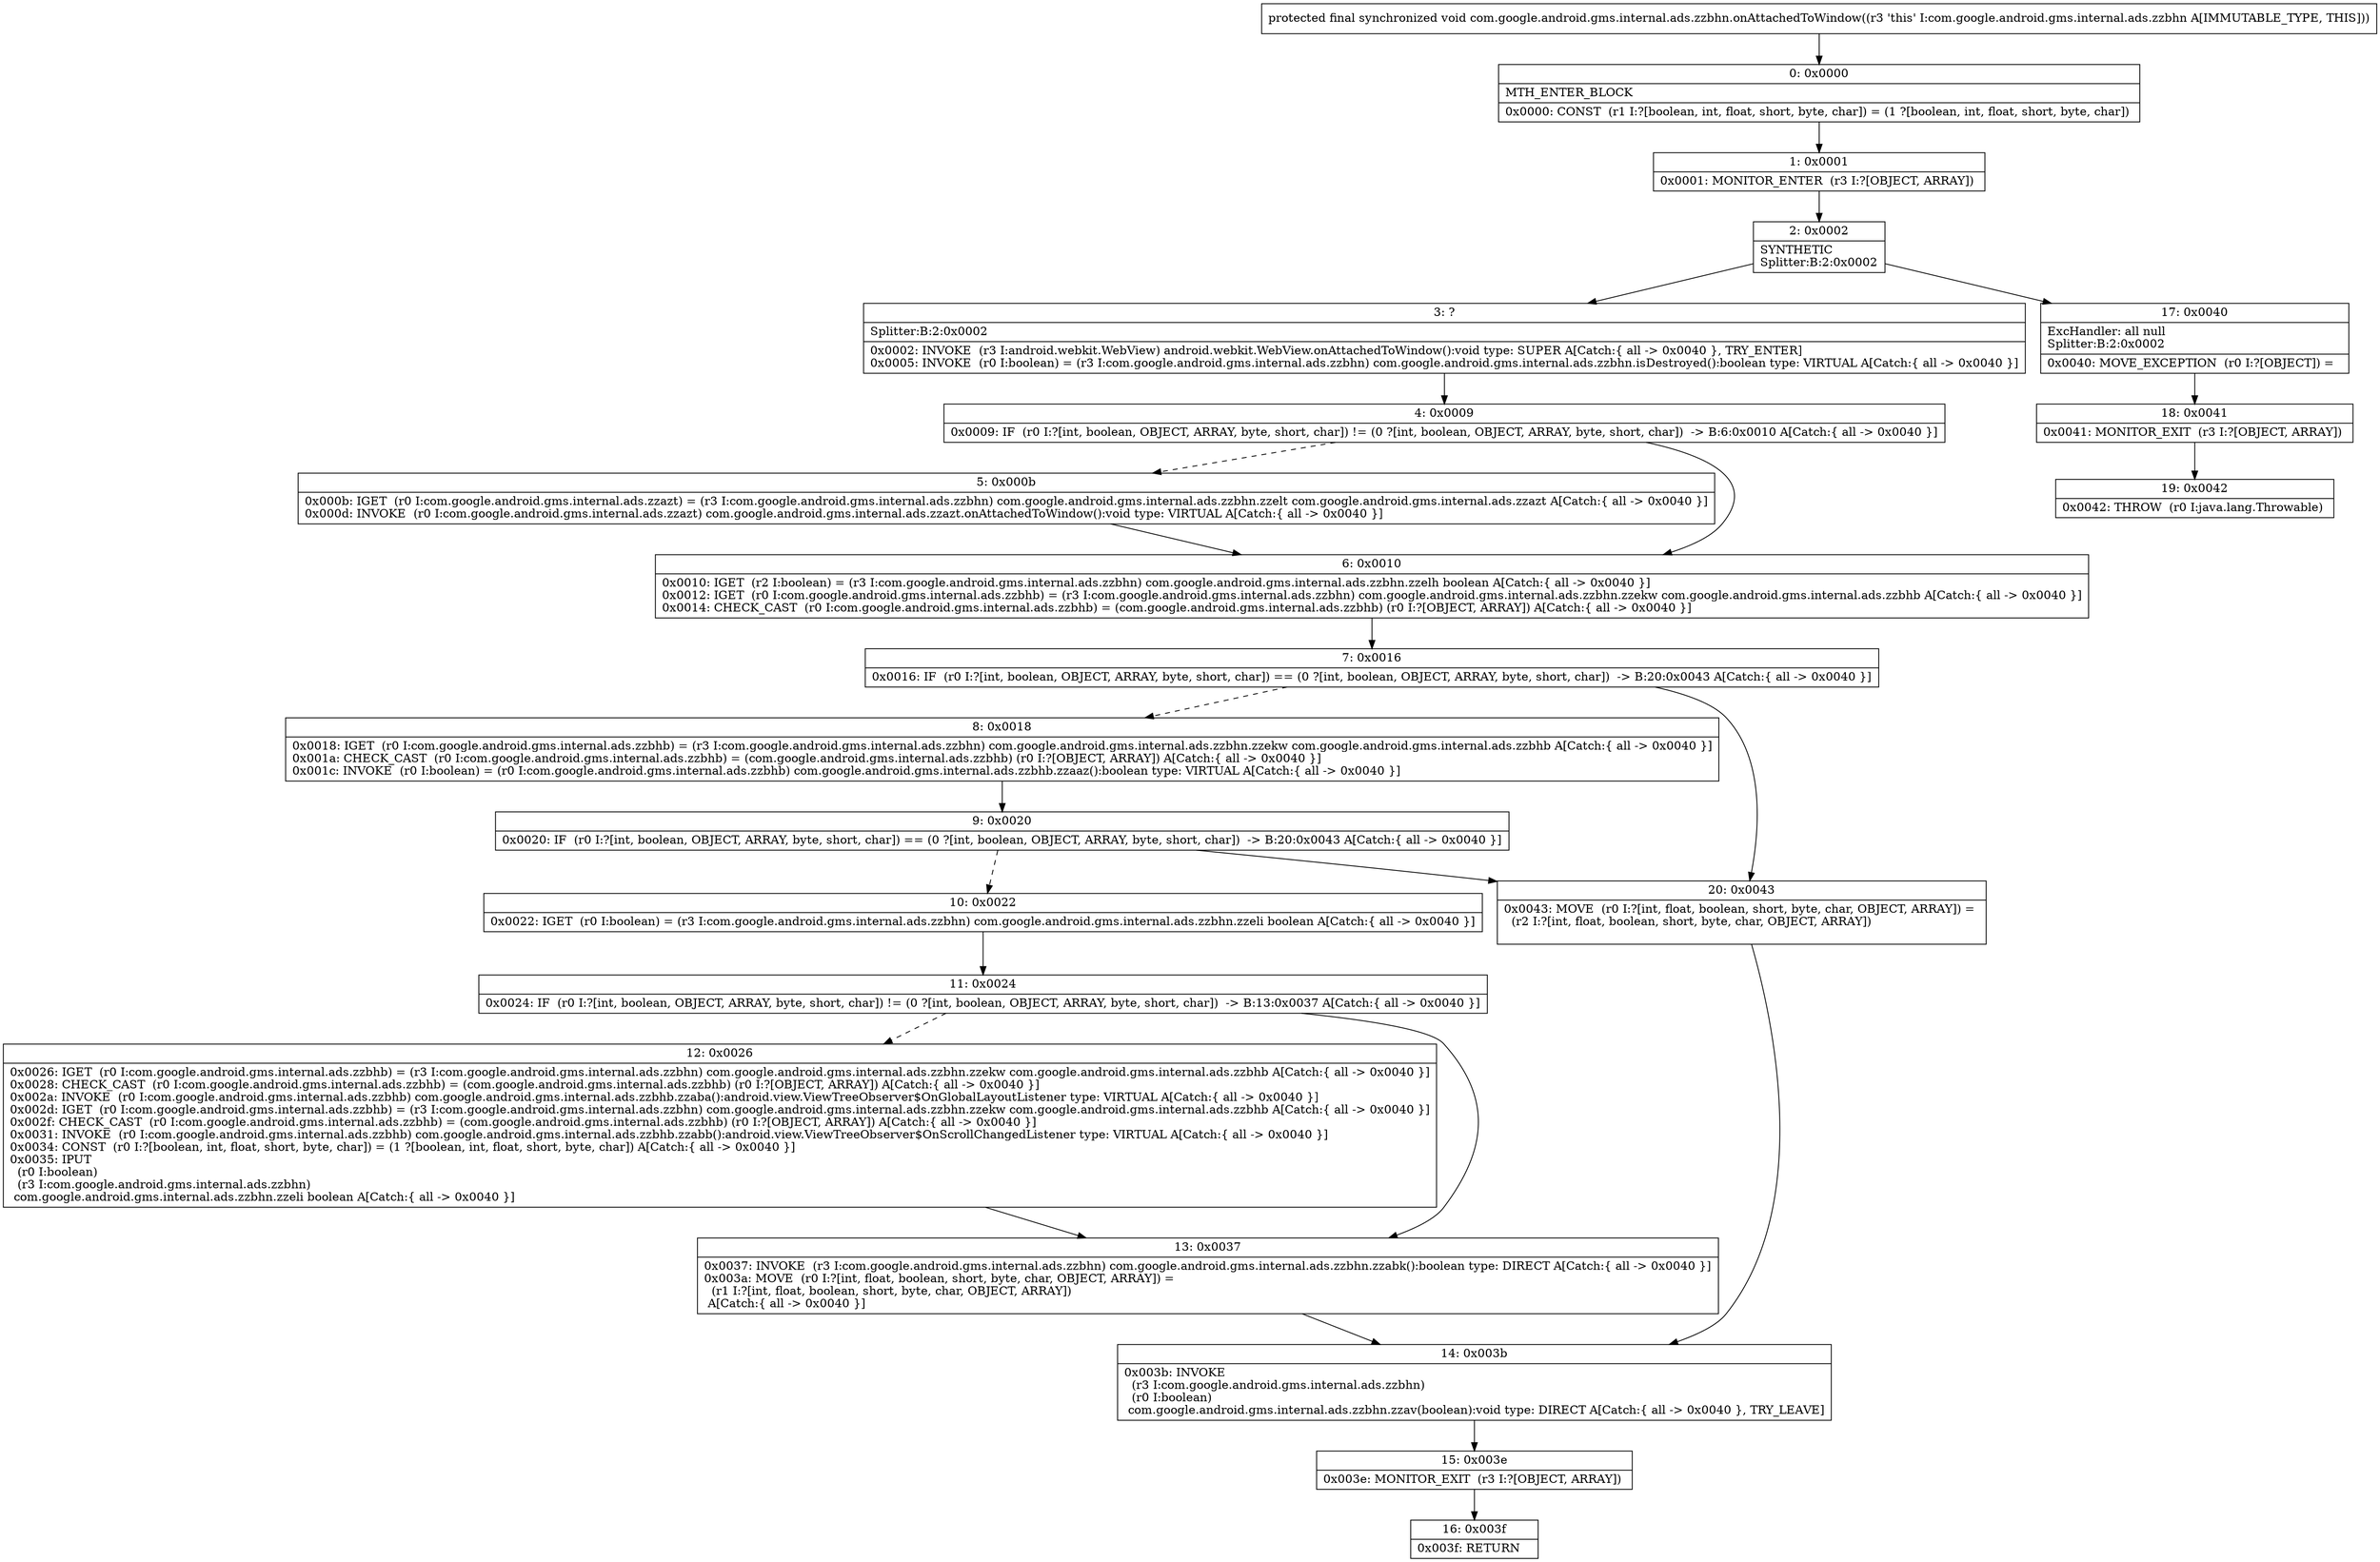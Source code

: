 digraph "CFG forcom.google.android.gms.internal.ads.zzbhn.onAttachedToWindow()V" {
Node_0 [shape=record,label="{0\:\ 0x0000|MTH_ENTER_BLOCK\l|0x0000: CONST  (r1 I:?[boolean, int, float, short, byte, char]) = (1 ?[boolean, int, float, short, byte, char]) \l}"];
Node_1 [shape=record,label="{1\:\ 0x0001|0x0001: MONITOR_ENTER  (r3 I:?[OBJECT, ARRAY]) \l}"];
Node_2 [shape=record,label="{2\:\ 0x0002|SYNTHETIC\lSplitter:B:2:0x0002\l}"];
Node_3 [shape=record,label="{3\:\ ?|Splitter:B:2:0x0002\l|0x0002: INVOKE  (r3 I:android.webkit.WebView) android.webkit.WebView.onAttachedToWindow():void type: SUPER A[Catch:\{ all \-\> 0x0040 \}, TRY_ENTER]\l0x0005: INVOKE  (r0 I:boolean) = (r3 I:com.google.android.gms.internal.ads.zzbhn) com.google.android.gms.internal.ads.zzbhn.isDestroyed():boolean type: VIRTUAL A[Catch:\{ all \-\> 0x0040 \}]\l}"];
Node_4 [shape=record,label="{4\:\ 0x0009|0x0009: IF  (r0 I:?[int, boolean, OBJECT, ARRAY, byte, short, char]) != (0 ?[int, boolean, OBJECT, ARRAY, byte, short, char])  \-\> B:6:0x0010 A[Catch:\{ all \-\> 0x0040 \}]\l}"];
Node_5 [shape=record,label="{5\:\ 0x000b|0x000b: IGET  (r0 I:com.google.android.gms.internal.ads.zzazt) = (r3 I:com.google.android.gms.internal.ads.zzbhn) com.google.android.gms.internal.ads.zzbhn.zzelt com.google.android.gms.internal.ads.zzazt A[Catch:\{ all \-\> 0x0040 \}]\l0x000d: INVOKE  (r0 I:com.google.android.gms.internal.ads.zzazt) com.google.android.gms.internal.ads.zzazt.onAttachedToWindow():void type: VIRTUAL A[Catch:\{ all \-\> 0x0040 \}]\l}"];
Node_6 [shape=record,label="{6\:\ 0x0010|0x0010: IGET  (r2 I:boolean) = (r3 I:com.google.android.gms.internal.ads.zzbhn) com.google.android.gms.internal.ads.zzbhn.zzelh boolean A[Catch:\{ all \-\> 0x0040 \}]\l0x0012: IGET  (r0 I:com.google.android.gms.internal.ads.zzbhb) = (r3 I:com.google.android.gms.internal.ads.zzbhn) com.google.android.gms.internal.ads.zzbhn.zzekw com.google.android.gms.internal.ads.zzbhb A[Catch:\{ all \-\> 0x0040 \}]\l0x0014: CHECK_CAST  (r0 I:com.google.android.gms.internal.ads.zzbhb) = (com.google.android.gms.internal.ads.zzbhb) (r0 I:?[OBJECT, ARRAY]) A[Catch:\{ all \-\> 0x0040 \}]\l}"];
Node_7 [shape=record,label="{7\:\ 0x0016|0x0016: IF  (r0 I:?[int, boolean, OBJECT, ARRAY, byte, short, char]) == (0 ?[int, boolean, OBJECT, ARRAY, byte, short, char])  \-\> B:20:0x0043 A[Catch:\{ all \-\> 0x0040 \}]\l}"];
Node_8 [shape=record,label="{8\:\ 0x0018|0x0018: IGET  (r0 I:com.google.android.gms.internal.ads.zzbhb) = (r3 I:com.google.android.gms.internal.ads.zzbhn) com.google.android.gms.internal.ads.zzbhn.zzekw com.google.android.gms.internal.ads.zzbhb A[Catch:\{ all \-\> 0x0040 \}]\l0x001a: CHECK_CAST  (r0 I:com.google.android.gms.internal.ads.zzbhb) = (com.google.android.gms.internal.ads.zzbhb) (r0 I:?[OBJECT, ARRAY]) A[Catch:\{ all \-\> 0x0040 \}]\l0x001c: INVOKE  (r0 I:boolean) = (r0 I:com.google.android.gms.internal.ads.zzbhb) com.google.android.gms.internal.ads.zzbhb.zzaaz():boolean type: VIRTUAL A[Catch:\{ all \-\> 0x0040 \}]\l}"];
Node_9 [shape=record,label="{9\:\ 0x0020|0x0020: IF  (r0 I:?[int, boolean, OBJECT, ARRAY, byte, short, char]) == (0 ?[int, boolean, OBJECT, ARRAY, byte, short, char])  \-\> B:20:0x0043 A[Catch:\{ all \-\> 0x0040 \}]\l}"];
Node_10 [shape=record,label="{10\:\ 0x0022|0x0022: IGET  (r0 I:boolean) = (r3 I:com.google.android.gms.internal.ads.zzbhn) com.google.android.gms.internal.ads.zzbhn.zzeli boolean A[Catch:\{ all \-\> 0x0040 \}]\l}"];
Node_11 [shape=record,label="{11\:\ 0x0024|0x0024: IF  (r0 I:?[int, boolean, OBJECT, ARRAY, byte, short, char]) != (0 ?[int, boolean, OBJECT, ARRAY, byte, short, char])  \-\> B:13:0x0037 A[Catch:\{ all \-\> 0x0040 \}]\l}"];
Node_12 [shape=record,label="{12\:\ 0x0026|0x0026: IGET  (r0 I:com.google.android.gms.internal.ads.zzbhb) = (r3 I:com.google.android.gms.internal.ads.zzbhn) com.google.android.gms.internal.ads.zzbhn.zzekw com.google.android.gms.internal.ads.zzbhb A[Catch:\{ all \-\> 0x0040 \}]\l0x0028: CHECK_CAST  (r0 I:com.google.android.gms.internal.ads.zzbhb) = (com.google.android.gms.internal.ads.zzbhb) (r0 I:?[OBJECT, ARRAY]) A[Catch:\{ all \-\> 0x0040 \}]\l0x002a: INVOKE  (r0 I:com.google.android.gms.internal.ads.zzbhb) com.google.android.gms.internal.ads.zzbhb.zzaba():android.view.ViewTreeObserver$OnGlobalLayoutListener type: VIRTUAL A[Catch:\{ all \-\> 0x0040 \}]\l0x002d: IGET  (r0 I:com.google.android.gms.internal.ads.zzbhb) = (r3 I:com.google.android.gms.internal.ads.zzbhn) com.google.android.gms.internal.ads.zzbhn.zzekw com.google.android.gms.internal.ads.zzbhb A[Catch:\{ all \-\> 0x0040 \}]\l0x002f: CHECK_CAST  (r0 I:com.google.android.gms.internal.ads.zzbhb) = (com.google.android.gms.internal.ads.zzbhb) (r0 I:?[OBJECT, ARRAY]) A[Catch:\{ all \-\> 0x0040 \}]\l0x0031: INVOKE  (r0 I:com.google.android.gms.internal.ads.zzbhb) com.google.android.gms.internal.ads.zzbhb.zzabb():android.view.ViewTreeObserver$OnScrollChangedListener type: VIRTUAL A[Catch:\{ all \-\> 0x0040 \}]\l0x0034: CONST  (r0 I:?[boolean, int, float, short, byte, char]) = (1 ?[boolean, int, float, short, byte, char]) A[Catch:\{ all \-\> 0x0040 \}]\l0x0035: IPUT  \l  (r0 I:boolean)\l  (r3 I:com.google.android.gms.internal.ads.zzbhn)\l com.google.android.gms.internal.ads.zzbhn.zzeli boolean A[Catch:\{ all \-\> 0x0040 \}]\l}"];
Node_13 [shape=record,label="{13\:\ 0x0037|0x0037: INVOKE  (r3 I:com.google.android.gms.internal.ads.zzbhn) com.google.android.gms.internal.ads.zzbhn.zzabk():boolean type: DIRECT A[Catch:\{ all \-\> 0x0040 \}]\l0x003a: MOVE  (r0 I:?[int, float, boolean, short, byte, char, OBJECT, ARRAY]) = \l  (r1 I:?[int, float, boolean, short, byte, char, OBJECT, ARRAY])\l A[Catch:\{ all \-\> 0x0040 \}]\l}"];
Node_14 [shape=record,label="{14\:\ 0x003b|0x003b: INVOKE  \l  (r3 I:com.google.android.gms.internal.ads.zzbhn)\l  (r0 I:boolean)\l com.google.android.gms.internal.ads.zzbhn.zzav(boolean):void type: DIRECT A[Catch:\{ all \-\> 0x0040 \}, TRY_LEAVE]\l}"];
Node_15 [shape=record,label="{15\:\ 0x003e|0x003e: MONITOR_EXIT  (r3 I:?[OBJECT, ARRAY]) \l}"];
Node_16 [shape=record,label="{16\:\ 0x003f|0x003f: RETURN   \l}"];
Node_17 [shape=record,label="{17\:\ 0x0040|ExcHandler: all null\lSplitter:B:2:0x0002\l|0x0040: MOVE_EXCEPTION  (r0 I:?[OBJECT]) =  \l}"];
Node_18 [shape=record,label="{18\:\ 0x0041|0x0041: MONITOR_EXIT  (r3 I:?[OBJECT, ARRAY]) \l}"];
Node_19 [shape=record,label="{19\:\ 0x0042|0x0042: THROW  (r0 I:java.lang.Throwable) \l}"];
Node_20 [shape=record,label="{20\:\ 0x0043|0x0043: MOVE  (r0 I:?[int, float, boolean, short, byte, char, OBJECT, ARRAY]) = \l  (r2 I:?[int, float, boolean, short, byte, char, OBJECT, ARRAY])\l \l}"];
MethodNode[shape=record,label="{protected final synchronized void com.google.android.gms.internal.ads.zzbhn.onAttachedToWindow((r3 'this' I:com.google.android.gms.internal.ads.zzbhn A[IMMUTABLE_TYPE, THIS])) }"];
MethodNode -> Node_0;
Node_0 -> Node_1;
Node_1 -> Node_2;
Node_2 -> Node_3;
Node_2 -> Node_17;
Node_3 -> Node_4;
Node_4 -> Node_5[style=dashed];
Node_4 -> Node_6;
Node_5 -> Node_6;
Node_6 -> Node_7;
Node_7 -> Node_8[style=dashed];
Node_7 -> Node_20;
Node_8 -> Node_9;
Node_9 -> Node_10[style=dashed];
Node_9 -> Node_20;
Node_10 -> Node_11;
Node_11 -> Node_12[style=dashed];
Node_11 -> Node_13;
Node_12 -> Node_13;
Node_13 -> Node_14;
Node_14 -> Node_15;
Node_15 -> Node_16;
Node_17 -> Node_18;
Node_18 -> Node_19;
Node_20 -> Node_14;
}

